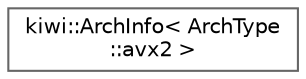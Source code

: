 digraph "Graphical Class Hierarchy"
{
 // LATEX_PDF_SIZE
  bgcolor="transparent";
  edge [fontname=Helvetica,fontsize=10,labelfontname=Helvetica,labelfontsize=10];
  node [fontname=Helvetica,fontsize=10,shape=box,height=0.2,width=0.4];
  rankdir="LR";
  Node0 [id="Node000000",label="kiwi::ArchInfo\< ArchType\l::avx2 \>",height=0.2,width=0.4,color="grey40", fillcolor="white", style="filled",URL="$structkiwi_1_1ArchInfo_3_01ArchType_1_1avx2_01_4.html",tooltip=" "];
}
